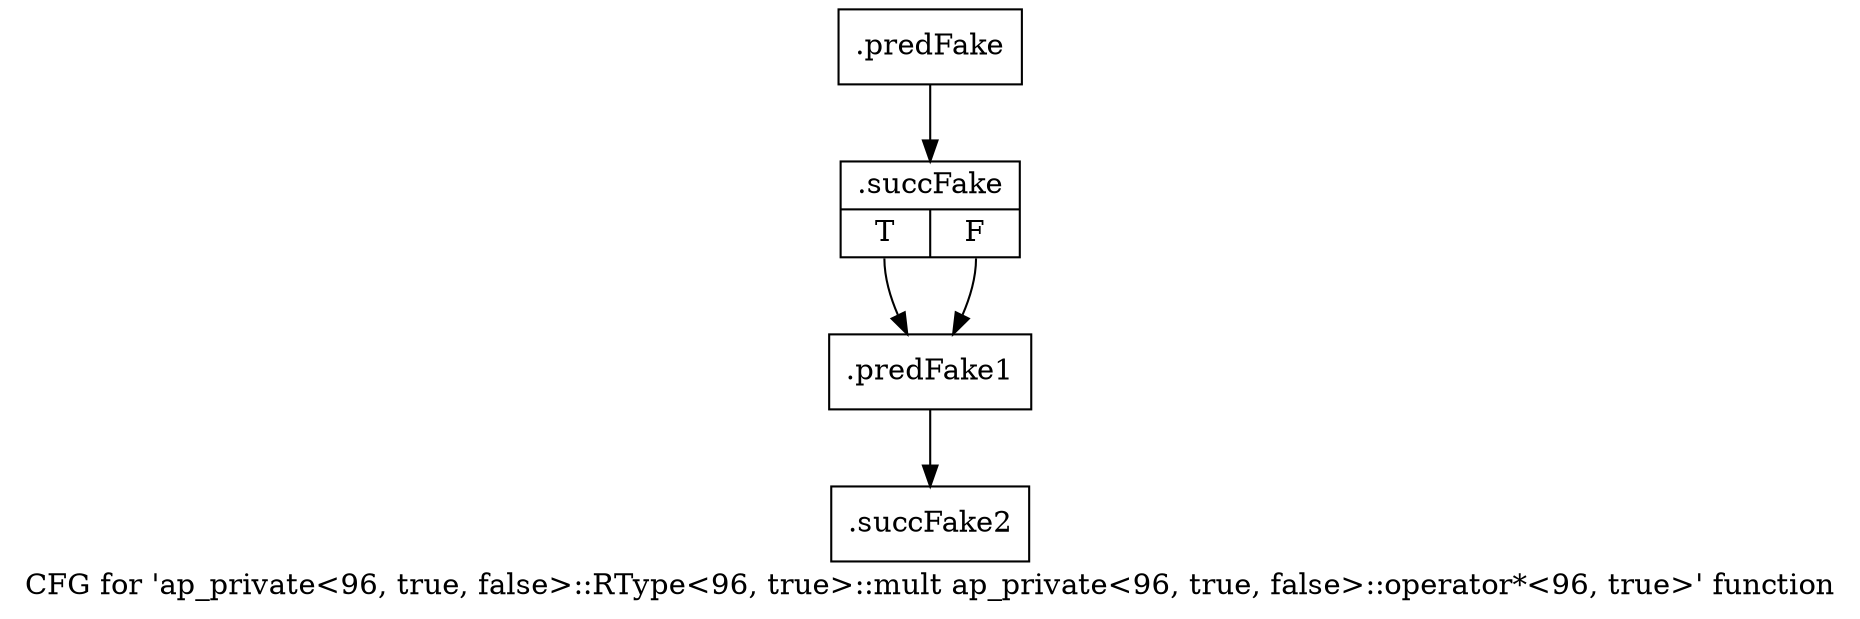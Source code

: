 digraph "CFG for 'ap_private\<96, true, false\>::RType\<96, true\>::mult ap_private\<96, true, false\>::operator*\<96, true\>' function" {
	label="CFG for 'ap_private\<96, true, false\>::RType\<96, true\>::mult ap_private\<96, true, false\>::operator*\<96, true\>' function";

	Node0x5fa6d60 [shape=record,filename="",linenumber="",label="{.predFake}"];
	Node0x5fa6d60 -> Node0x6313cd0[ callList="" memoryops="" filename="/mnt/xilinx/Vitis_HLS/2021.2/include/etc/ap_private.h" execusionnum="1"];
	Node0x6313cd0 [shape=record,filename="/mnt/xilinx/Vitis_HLS/2021.2/include/etc/ap_private.h",linenumber="4027",label="{.succFake|{<s0>T|<s1>F}}"];
	Node0x6313cd0:s0 -> Node0x5fa7460;
	Node0x6313cd0:s1 -> Node0x5fa7460[ callList="" memoryops="" filename="/mnt/xilinx/Vitis_HLS/2021.2/include/etc/ap_private.h" execusionnum="1"];
	Node0x5fa7460 [shape=record,filename="/mnt/xilinx/Vitis_HLS/2021.2/include/etc/ap_private.h",linenumber="4027",label="{.predFake1}"];
	Node0x5fa7460 -> Node0x6313f80[ callList="" memoryops="" filename="/mnt/xilinx/Vitis_HLS/2021.2/include/etc/ap_private.h" execusionnum="2"];
	Node0x6313f80 [shape=record,filename="/mnt/xilinx/Vitis_HLS/2021.2/include/etc/ap_private.h",linenumber="4027",label="{.succFake2}"];
}

